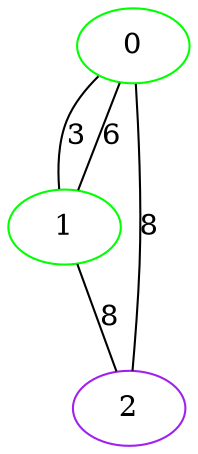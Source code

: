 graph "" {
0 [color=green, weight=2];
1 [color=green, weight=2];
2 [color=purple, weight=4];
0 -- 1  [key=0, label=3];
0 -- 1  [key=1, label=6];
0 -- 2  [key=0, label=8];
1 -- 2  [key=0, label=8];
}
